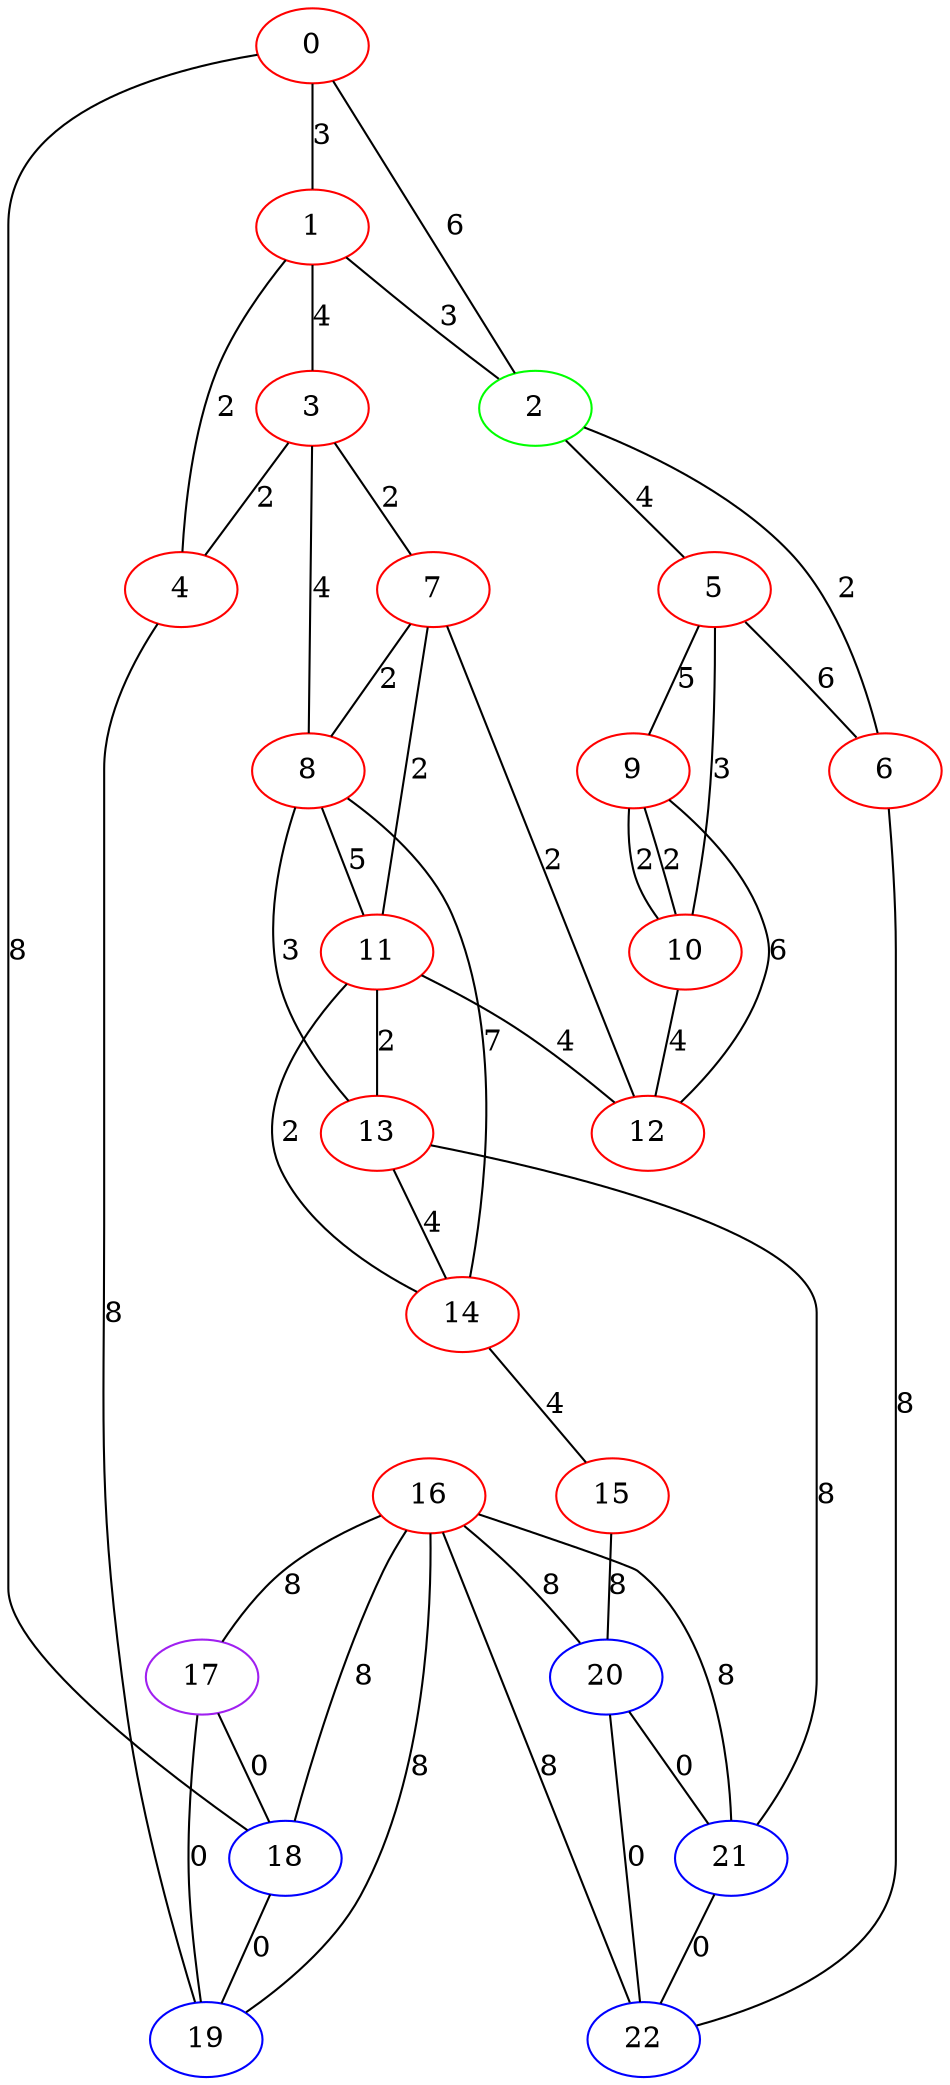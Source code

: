 graph "" {
0 [color=red, weight=1];
1 [color=red, weight=1];
2 [color=green, weight=2];
3 [color=red, weight=1];
4 [color=red, weight=1];
5 [color=red, weight=1];
6 [color=red, weight=1];
7 [color=red, weight=1];
8 [color=red, weight=1];
9 [color=red, weight=1];
10 [color=red, weight=1];
11 [color=red, weight=1];
12 [color=red, weight=1];
13 [color=red, weight=1];
14 [color=red, weight=1];
15 [color=red, weight=1];
16 [color=red, weight=1];
17 [color=purple, weight=4];
18 [color=blue, weight=3];
19 [color=blue, weight=3];
20 [color=blue, weight=3];
21 [color=blue, weight=3];
22 [color=blue, weight=3];
0 -- 1  [key=0, label=3];
0 -- 2  [key=0, label=6];
0 -- 18  [key=0, label=8];
1 -- 2  [key=0, label=3];
1 -- 3  [key=0, label=4];
1 -- 4  [key=0, label=2];
2 -- 5  [key=0, label=4];
2 -- 6  [key=0, label=2];
3 -- 8  [key=0, label=4];
3 -- 4  [key=0, label=2];
3 -- 7  [key=0, label=2];
4 -- 19  [key=0, label=8];
5 -- 9  [key=0, label=5];
5 -- 10  [key=0, label=3];
5 -- 6  [key=0, label=6];
6 -- 22  [key=0, label=8];
7 -- 8  [key=0, label=2];
7 -- 11  [key=0, label=2];
7 -- 12  [key=0, label=2];
8 -- 11  [key=0, label=5];
8 -- 13  [key=0, label=3];
8 -- 14  [key=0, label=7];
9 -- 10  [key=0, label=2];
9 -- 10  [key=1, label=2];
9 -- 12  [key=0, label=6];
10 -- 12  [key=0, label=4];
11 -- 12  [key=0, label=4];
11 -- 13  [key=0, label=2];
11 -- 14  [key=0, label=2];
13 -- 21  [key=0, label=8];
13 -- 14  [key=0, label=4];
14 -- 15  [key=0, label=4];
15 -- 20  [key=0, label=8];
16 -- 17  [key=0, label=8];
16 -- 18  [key=0, label=8];
16 -- 19  [key=0, label=8];
16 -- 20  [key=0, label=8];
16 -- 21  [key=0, label=8];
16 -- 22  [key=0, label=8];
17 -- 18  [key=0, label=0];
17 -- 19  [key=0, label=0];
18 -- 19  [key=0, label=0];
20 -- 21  [key=0, label=0];
20 -- 22  [key=0, label=0];
21 -- 22  [key=0, label=0];
}
